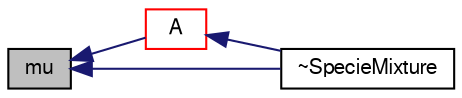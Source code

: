 digraph "mu"
{
  bgcolor="transparent";
  edge [fontname="FreeSans",fontsize="10",labelfontname="FreeSans",labelfontsize="10"];
  node [fontname="FreeSans",fontsize="10",shape=record];
  rankdir="LR";
  Node241 [label="mu",height=0.2,width=0.4,color="black", fillcolor="grey75", style="filled", fontcolor="black"];
  Node241 -> Node242 [dir="back",color="midnightblue",fontsize="10",style="solid",fontname="FreeSans"];
  Node242 [label="A",height=0.2,width=0.4,color="red",URL="$a30158.html#aa17e45fa89d3fbbd80e75583d8819888",tooltip="Helmholtz free energy [J/kg]. "];
  Node242 -> Node254 [dir="back",color="midnightblue",fontsize="10",style="solid",fontname="FreeSans"];
  Node254 [label="~SpecieMixture",height=0.2,width=0.4,color="black",URL="$a30158.html#a149d8c2fb446e76144898dd6cadef2de",tooltip="Destructor. "];
  Node241 -> Node254 [dir="back",color="midnightblue",fontsize="10",style="solid",fontname="FreeSans"];
}
